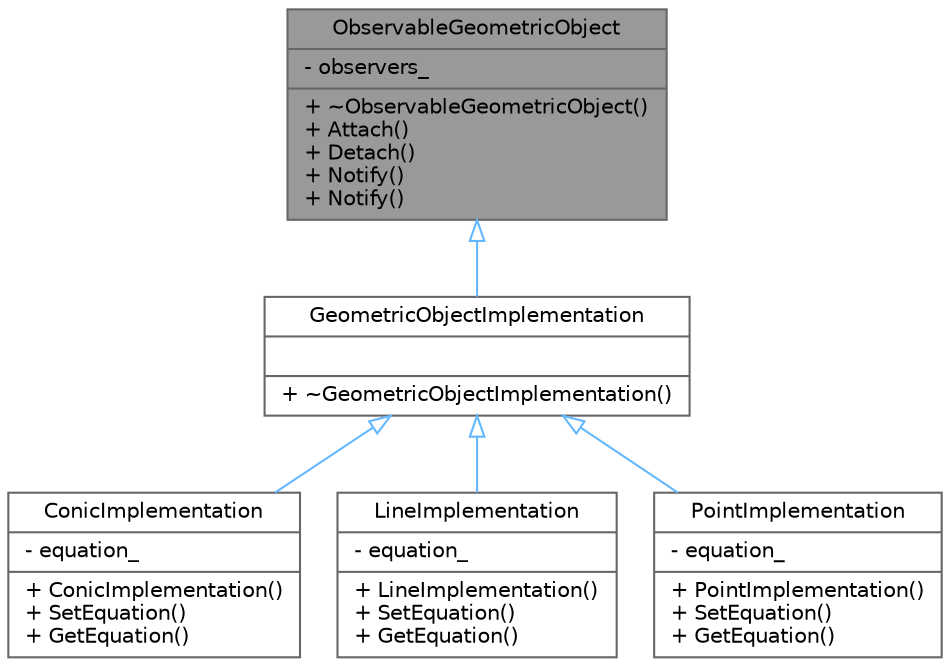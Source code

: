 digraph "ObservableGeometricObject"
{
 // LATEX_PDF_SIZE
  bgcolor="transparent";
  edge [fontname=Helvetica,fontsize=10,labelfontname=Helvetica,labelfontsize=10];
  node [fontname=Helvetica,fontsize=10,shape=box,height=0.2,width=0.9];
  Node1 [shape=record,label="{ObservableGeometricObject\n|- observers_\l|+ ~ObservableGeometricObject()\l+ Attach()\l+ Detach()\l+ Notify()\l+ Notify()\l}",height=0.2,width=0.4,color="gray40", fillcolor="grey60", style="filled", fontcolor="black",tooltip="Makes GeometricObjectImplementation observable."];
  Node1 -> Node2 [dir="back",color="steelblue1",style="solid",arrowtail="onormal"];
  Node2 [shape=record,label="{GeometricObjectImplementation\n||+ ~GeometricObjectImplementation()\l}",height=0.2,width=0.4,color="gray40", fillcolor="white", style="filled",URL="$class_geometric_object_implementation.html",tooltip="Base class for implementations of geometric objects."];
  Node2 -> Node3 [dir="back",color="steelblue1",style="solid",arrowtail="onormal"];
  Node3 [shape=record,label="{ConicImplementation\n|- equation_\l|+ ConicImplementation()\l+ SetEquation()\l+ GetEquation()\l}",height=0.2,width=0.4,color="gray40", fillcolor="white", style="filled",URL="$class_conic_implementation.html",tooltip=" "];
  Node2 -> Node4 [dir="back",color="steelblue1",style="solid",arrowtail="onormal"];
  Node4 [shape=record,label="{LineImplementation\n|- equation_\l|+ LineImplementation()\l+ SetEquation()\l+ GetEquation()\l}",height=0.2,width=0.4,color="gray40", fillcolor="white", style="filled",URL="$class_line_implementation.html",tooltip=" "];
  Node2 -> Node5 [dir="back",color="steelblue1",style="solid",arrowtail="onormal"];
  Node5 [shape=record,label="{PointImplementation\n|- equation_\l|+ PointImplementation()\l+ SetEquation()\l+ GetEquation()\l}",height=0.2,width=0.4,color="gray40", fillcolor="white", style="filled",URL="$class_point_implementation.html",tooltip=" "];
}
